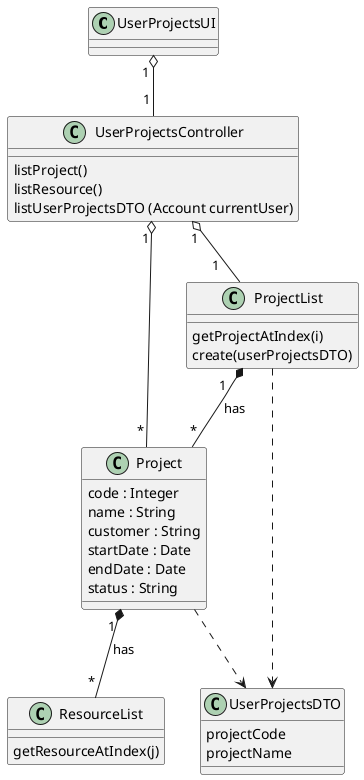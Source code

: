 @startuml

class UserProjectsUI {
}

class UserProjectsController {
'accounts: List<Account>
listProject()
listResource()
listUserProjectsDTO (Account currentUser)
}

class Project {
code : Integer
name : String
customer : String
startDate : Date
endDate : Date
status : String
}

class ProjectList {
getProjectAtIndex(i)
create(userProjectsDTO)
}

class UserProjectsDTO{
projectCode
projectName
}

class ResourceList {
getResourceAtIndex(j)
}

ProjectList "                                          1" *-- "*" Project : has
UserProjectsUI "       1" o-- "           1" UserProjectsController
UserProjectsController "1" o-- "                                                 1" ProjectList
ProjectList ..> UserProjectsDTO
Project ..> UserProjectsDTO
UserProjectsController "           1" o-- "               *" Project
Project "                     1" *-- "     *" ResourceList : has

@enduml